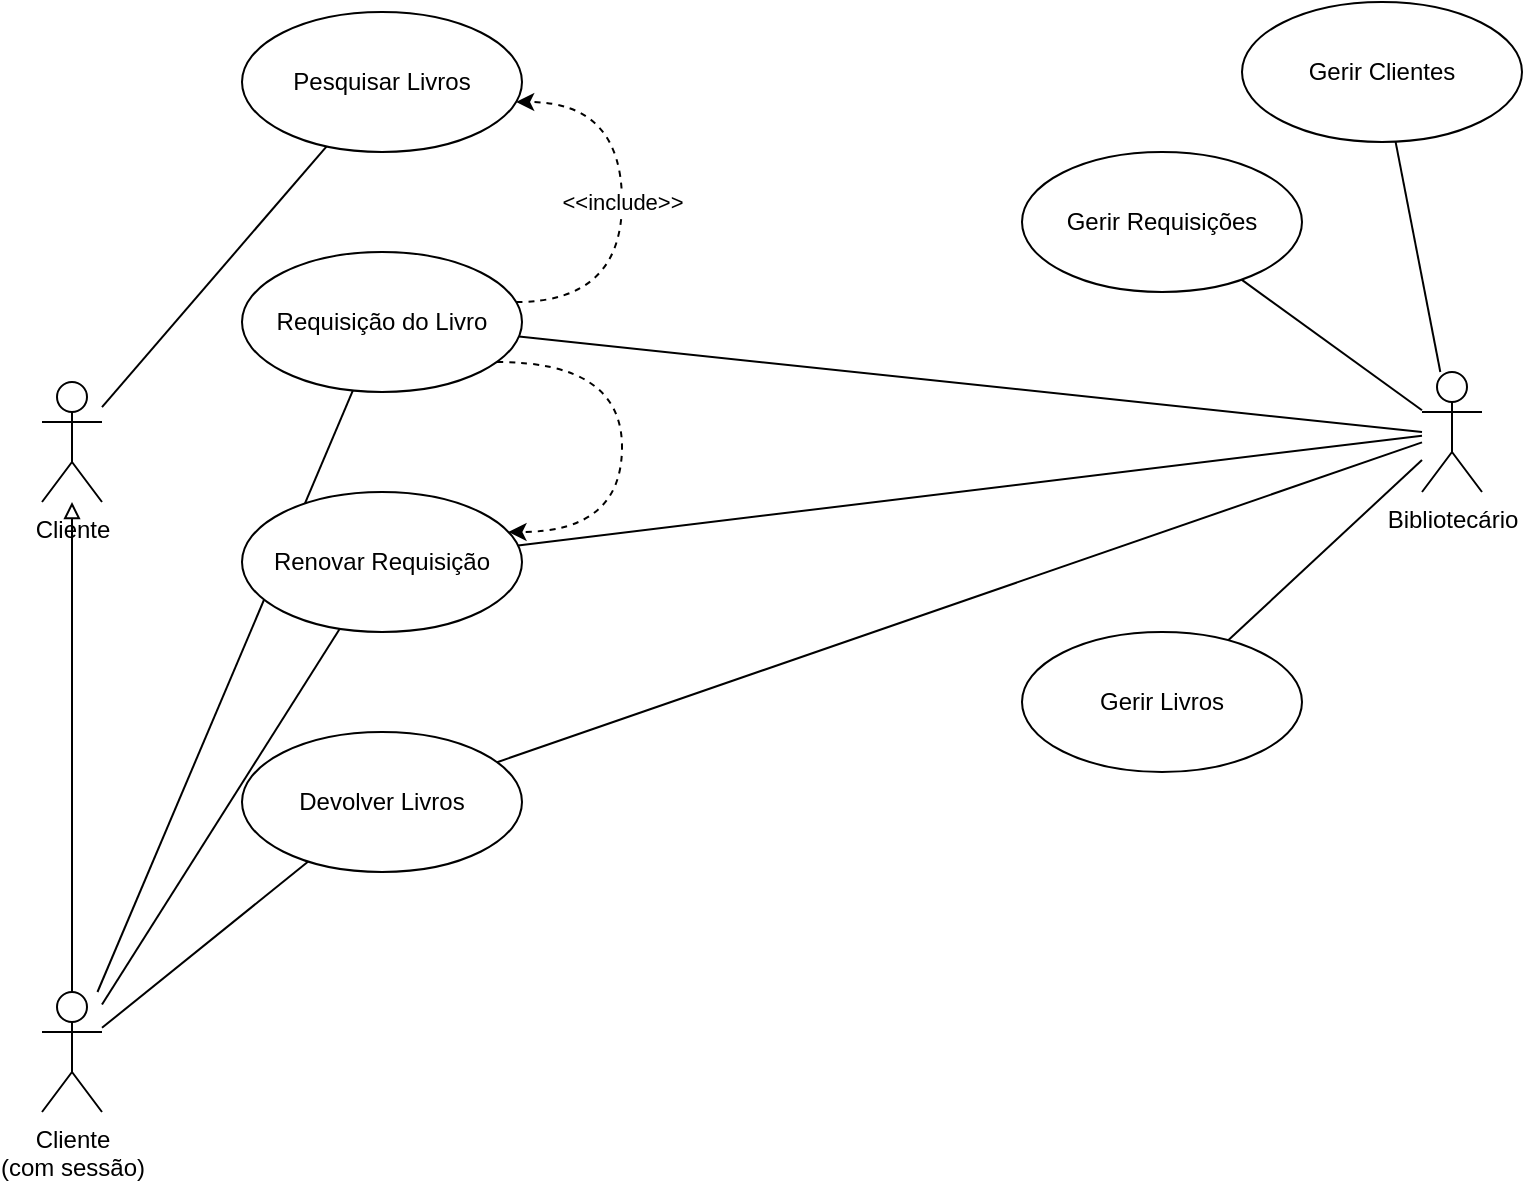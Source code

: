 <mxfile version="21.6.3" type="device">
  <diagram name="Página-1" id="lTgYDMpTRAQ7yyZF5i22">
    <mxGraphModel dx="1136" dy="619" grid="1" gridSize="10" guides="1" tooltips="1" connect="1" arrows="1" fold="1" page="1" pageScale="1" pageWidth="827" pageHeight="1169" math="0" shadow="0">
      <root>
        <mxCell id="0" />
        <mxCell id="1" parent="0" />
        <mxCell id="sVag5zWtKBU5LrryErx4-9" style="rounded=0;orthogonalLoop=1;jettySize=auto;html=1;endArrow=none;endFill=0;" edge="1" parent="1" source="sVag5zWtKBU5LrryErx4-4" target="sVag5zWtKBU5LrryErx4-5">
          <mxGeometry relative="1" as="geometry" />
        </mxCell>
        <mxCell id="sVag5zWtKBU5LrryErx4-10" style="rounded=0;orthogonalLoop=1;jettySize=auto;html=1;endArrow=none;endFill=0;" edge="1" parent="1" source="sVag5zWtKBU5LrryErx4-30" target="sVag5zWtKBU5LrryErx4-6">
          <mxGeometry relative="1" as="geometry" />
        </mxCell>
        <mxCell id="sVag5zWtKBU5LrryErx4-11" style="rounded=0;orthogonalLoop=1;jettySize=auto;html=1;endArrow=none;endFill=0;" edge="1" parent="1" source="sVag5zWtKBU5LrryErx4-30" target="sVag5zWtKBU5LrryErx4-7">
          <mxGeometry relative="1" as="geometry" />
        </mxCell>
        <mxCell id="sVag5zWtKBU5LrryErx4-12" style="rounded=0;orthogonalLoop=1;jettySize=auto;html=1;endArrow=none;endFill=0;" edge="1" parent="1" source="sVag5zWtKBU5LrryErx4-30" target="sVag5zWtKBU5LrryErx4-8">
          <mxGeometry relative="1" as="geometry" />
        </mxCell>
        <mxCell id="sVag5zWtKBU5LrryErx4-4" value="Cliente" style="shape=umlActor;verticalLabelPosition=bottom;verticalAlign=top;html=1;" vertex="1" parent="1">
          <mxGeometry x="60" y="250" width="30" height="60" as="geometry" />
        </mxCell>
        <mxCell id="sVag5zWtKBU5LrryErx4-5" value="Pesquisar Livros" style="ellipse;whiteSpace=wrap;html=1;" vertex="1" parent="1">
          <mxGeometry x="160" y="65" width="140" height="70" as="geometry" />
        </mxCell>
        <mxCell id="sVag5zWtKBU5LrryErx4-14" value="&amp;lt;&amp;lt;include&amp;gt;&amp;gt;" style="edgeStyle=orthogonalEdgeStyle;rounded=0;orthogonalLoop=1;jettySize=auto;html=1;curved=1;endArrow=classic;endFill=1;dashed=1;" edge="1" parent="1" source="sVag5zWtKBU5LrryErx4-6" target="sVag5zWtKBU5LrryErx4-5">
          <mxGeometry relative="1" as="geometry">
            <Array as="points">
              <mxPoint x="350" y="210" />
              <mxPoint x="350" y="110" />
            </Array>
          </mxGeometry>
        </mxCell>
        <mxCell id="sVag5zWtKBU5LrryErx4-17" style="edgeStyle=orthogonalEdgeStyle;rounded=0;orthogonalLoop=1;jettySize=auto;html=1;curved=1;endArrow=classic;endFill=1;dashed=1;" edge="1" parent="1" source="sVag5zWtKBU5LrryErx4-6" target="sVag5zWtKBU5LrryErx4-7">
          <mxGeometry relative="1" as="geometry">
            <Array as="points">
              <mxPoint x="350" y="240" />
              <mxPoint x="350" y="325" />
            </Array>
          </mxGeometry>
        </mxCell>
        <mxCell id="sVag5zWtKBU5LrryErx4-6" value="Requisição do Livro&lt;br&gt;" style="ellipse;whiteSpace=wrap;html=1;" vertex="1" parent="1">
          <mxGeometry x="160" y="185" width="140" height="70" as="geometry" />
        </mxCell>
        <mxCell id="sVag5zWtKBU5LrryErx4-7" value="Renovar Requisição" style="ellipse;whiteSpace=wrap;html=1;" vertex="1" parent="1">
          <mxGeometry x="160" y="305" width="140" height="70" as="geometry" />
        </mxCell>
        <mxCell id="sVag5zWtKBU5LrryErx4-8" value="Devolver Livros" style="ellipse;whiteSpace=wrap;html=1;" vertex="1" parent="1">
          <mxGeometry x="160" y="425" width="140" height="70" as="geometry" />
        </mxCell>
        <mxCell id="sVag5zWtKBU5LrryErx4-23" style="rounded=0;orthogonalLoop=1;jettySize=auto;html=1;endArrow=none;endFill=0;" edge="1" parent="1" source="sVag5zWtKBU5LrryErx4-19" target="sVag5zWtKBU5LrryErx4-20">
          <mxGeometry relative="1" as="geometry" />
        </mxCell>
        <mxCell id="sVag5zWtKBU5LrryErx4-24" style="rounded=0;orthogonalLoop=1;jettySize=auto;html=1;endArrow=none;endFill=0;" edge="1" parent="1" source="sVag5zWtKBU5LrryErx4-19" target="sVag5zWtKBU5LrryErx4-21">
          <mxGeometry relative="1" as="geometry" />
        </mxCell>
        <mxCell id="sVag5zWtKBU5LrryErx4-25" style="rounded=0;orthogonalLoop=1;jettySize=auto;html=1;endArrow=none;endFill=0;" edge="1" parent="1" source="sVag5zWtKBU5LrryErx4-19" target="sVag5zWtKBU5LrryErx4-22">
          <mxGeometry relative="1" as="geometry" />
        </mxCell>
        <mxCell id="sVag5zWtKBU5LrryErx4-28" style="rounded=0;orthogonalLoop=1;jettySize=auto;html=1;endArrow=none;endFill=0;" edge="1" parent="1" source="sVag5zWtKBU5LrryErx4-19" target="sVag5zWtKBU5LrryErx4-7">
          <mxGeometry relative="1" as="geometry" />
        </mxCell>
        <mxCell id="sVag5zWtKBU5LrryErx4-29" style="rounded=0;orthogonalLoop=1;jettySize=auto;html=1;endArrow=none;endFill=0;" edge="1" parent="1" source="sVag5zWtKBU5LrryErx4-19" target="sVag5zWtKBU5LrryErx4-8">
          <mxGeometry relative="1" as="geometry" />
        </mxCell>
        <mxCell id="sVag5zWtKBU5LrryErx4-19" value="Bibliotecário" style="shape=umlActor;verticalLabelPosition=bottom;verticalAlign=top;html=1;" vertex="1" parent="1">
          <mxGeometry x="750" y="245" width="30" height="60" as="geometry" />
        </mxCell>
        <mxCell id="sVag5zWtKBU5LrryErx4-20" value="Gerir Clientes" style="ellipse;whiteSpace=wrap;html=1;" vertex="1" parent="1">
          <mxGeometry x="660" y="60" width="140" height="70" as="geometry" />
        </mxCell>
        <mxCell id="sVag5zWtKBU5LrryErx4-26" style="rounded=0;orthogonalLoop=1;jettySize=auto;html=1;endArrow=none;endFill=0;" edge="1" parent="1" target="sVag5zWtKBU5LrryErx4-6">
          <mxGeometry relative="1" as="geometry">
            <mxPoint x="750" y="275" as="sourcePoint" />
          </mxGeometry>
        </mxCell>
        <mxCell id="sVag5zWtKBU5LrryErx4-21" value="Gerir Requisições" style="ellipse;whiteSpace=wrap;html=1;" vertex="1" parent="1">
          <mxGeometry x="550" y="135" width="140" height="70" as="geometry" />
        </mxCell>
        <mxCell id="sVag5zWtKBU5LrryErx4-22" value="Gerir Livros" style="ellipse;whiteSpace=wrap;html=1;" vertex="1" parent="1">
          <mxGeometry x="550" y="375" width="140" height="70" as="geometry" />
        </mxCell>
        <mxCell id="sVag5zWtKBU5LrryErx4-31" style="edgeStyle=orthogonalEdgeStyle;rounded=0;orthogonalLoop=1;jettySize=auto;html=1;endArrow=block;endFill=0;" edge="1" parent="1" source="sVag5zWtKBU5LrryErx4-30" target="sVag5zWtKBU5LrryErx4-4">
          <mxGeometry relative="1" as="geometry" />
        </mxCell>
        <mxCell id="sVag5zWtKBU5LrryErx4-30" value="Cliente&lt;br&gt;(com sessão)" style="shape=umlActor;verticalLabelPosition=bottom;verticalAlign=top;html=1;" vertex="1" parent="1">
          <mxGeometry x="60" y="555" width="30" height="60" as="geometry" />
        </mxCell>
      </root>
    </mxGraphModel>
  </diagram>
</mxfile>
